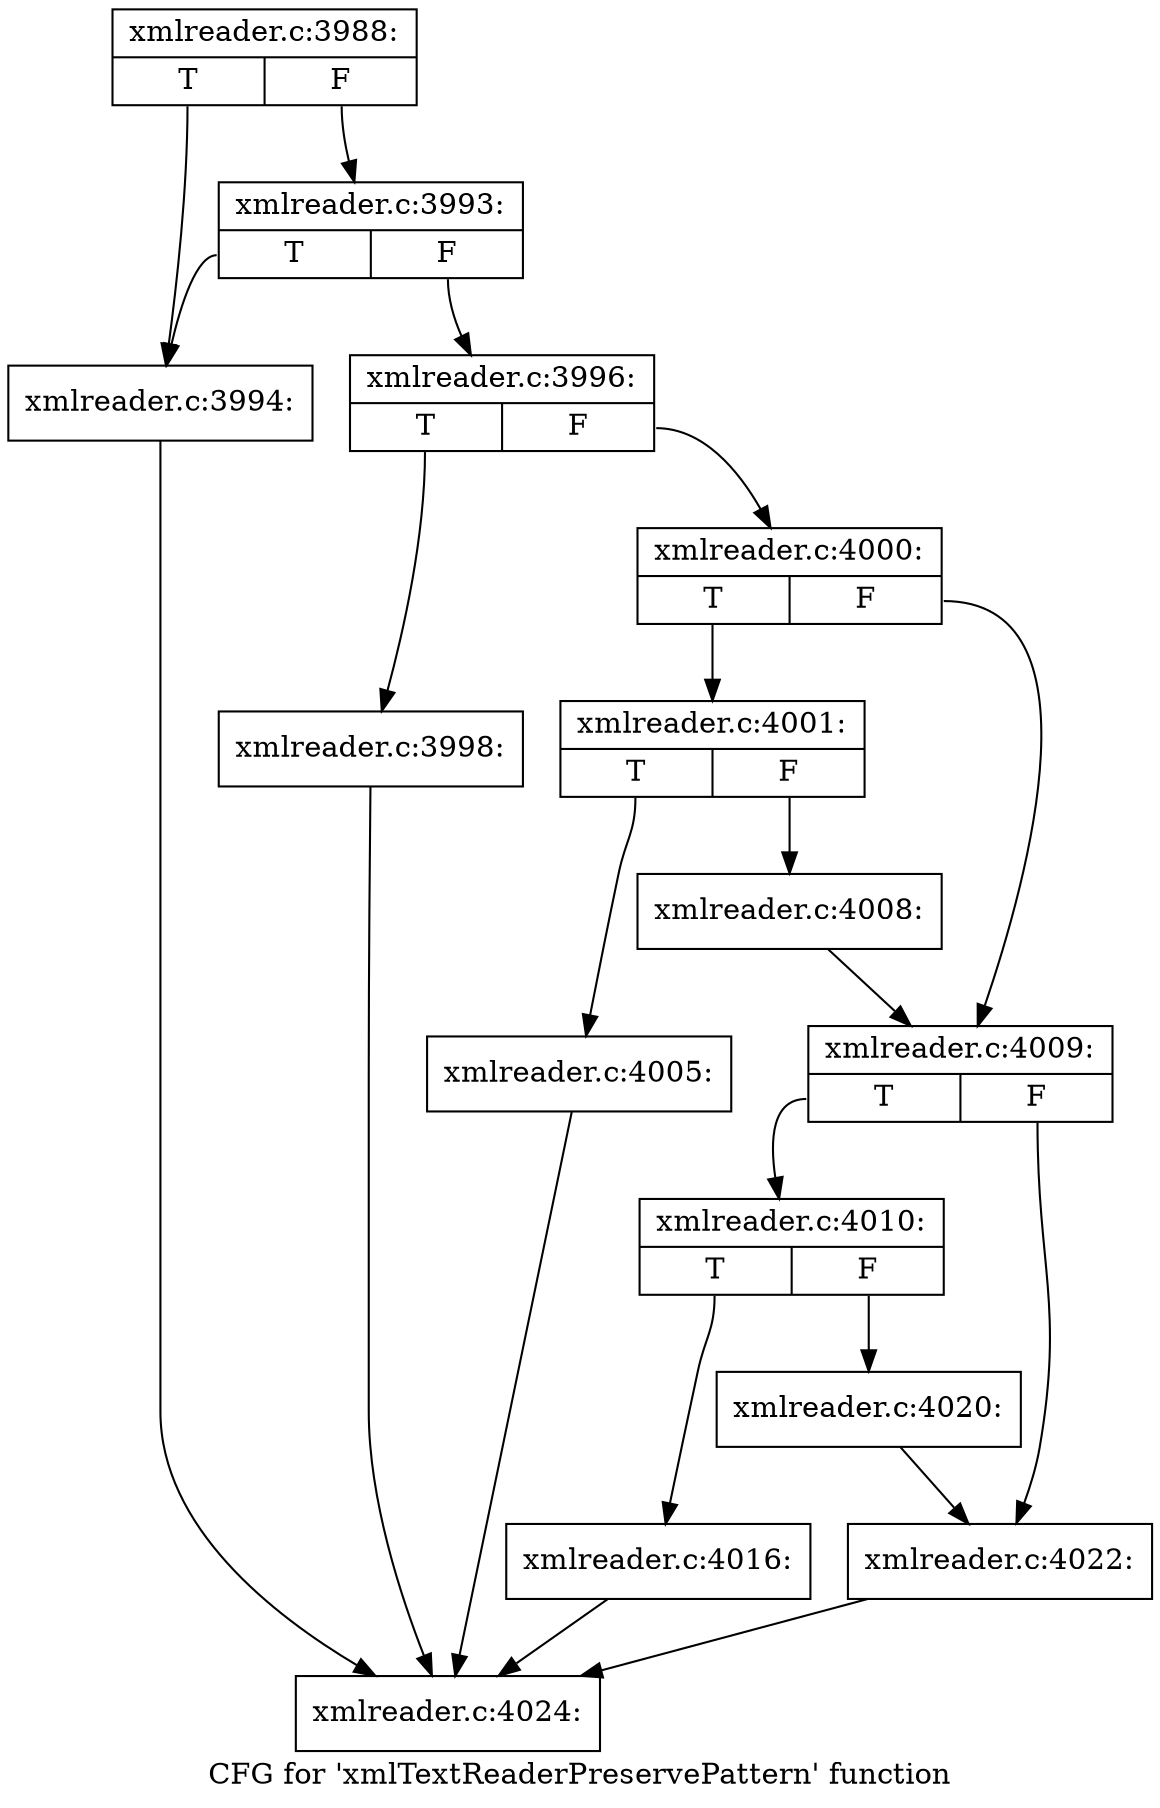 digraph "CFG for 'xmlTextReaderPreservePattern' function" {
	label="CFG for 'xmlTextReaderPreservePattern' function";

	Node0x4865d40 [shape=record,label="{xmlreader.c:3988:|{<s0>T|<s1>F}}"];
	Node0x4865d40:s0 -> Node0x4867310;
	Node0x4865d40:s1 -> Node0x48673b0;
	Node0x48673b0 [shape=record,label="{xmlreader.c:3993:|{<s0>T|<s1>F}}"];
	Node0x48673b0:s0 -> Node0x4867310;
	Node0x48673b0:s1 -> Node0x4867360;
	Node0x4867310 [shape=record,label="{xmlreader.c:3994:}"];
	Node0x4867310 -> Node0x485bdf0;
	Node0x4867360 [shape=record,label="{xmlreader.c:3996:|{<s0>T|<s1>F}}"];
	Node0x4867360:s0 -> Node0x48683a0;
	Node0x4867360:s1 -> Node0x4868930;
	Node0x48683a0 [shape=record,label="{xmlreader.c:3998:}"];
	Node0x48683a0 -> Node0x485bdf0;
	Node0x4868930 [shape=record,label="{xmlreader.c:4000:|{<s0>T|<s1>F}}"];
	Node0x4868930:s0 -> Node0x4868bd0;
	Node0x4868930:s1 -> Node0x4868c20;
	Node0x4868bd0 [shape=record,label="{xmlreader.c:4001:|{<s0>T|<s1>F}}"];
	Node0x4868bd0:s0 -> Node0x4869b50;
	Node0x4868bd0:s1 -> Node0x4869ba0;
	Node0x4869b50 [shape=record,label="{xmlreader.c:4005:}"];
	Node0x4869b50 -> Node0x485bdf0;
	Node0x4869ba0 [shape=record,label="{xmlreader.c:4008:}"];
	Node0x4869ba0 -> Node0x4868c20;
	Node0x4868c20 [shape=record,label="{xmlreader.c:4009:|{<s0>T|<s1>F}}"];
	Node0x4868c20:s0 -> Node0x486a790;
	Node0x4868c20:s1 -> Node0x486a7e0;
	Node0x486a790 [shape=record,label="{xmlreader.c:4010:|{<s0>T|<s1>F}}"];
	Node0x486a790:s0 -> Node0x486bd70;
	Node0x486a790:s1 -> Node0x486bdc0;
	Node0x486bd70 [shape=record,label="{xmlreader.c:4016:}"];
	Node0x486bd70 -> Node0x485bdf0;
	Node0x486bdc0 [shape=record,label="{xmlreader.c:4020:}"];
	Node0x486bdc0 -> Node0x486a7e0;
	Node0x486a7e0 [shape=record,label="{xmlreader.c:4022:}"];
	Node0x486a7e0 -> Node0x485bdf0;
	Node0x485bdf0 [shape=record,label="{xmlreader.c:4024:}"];
}
